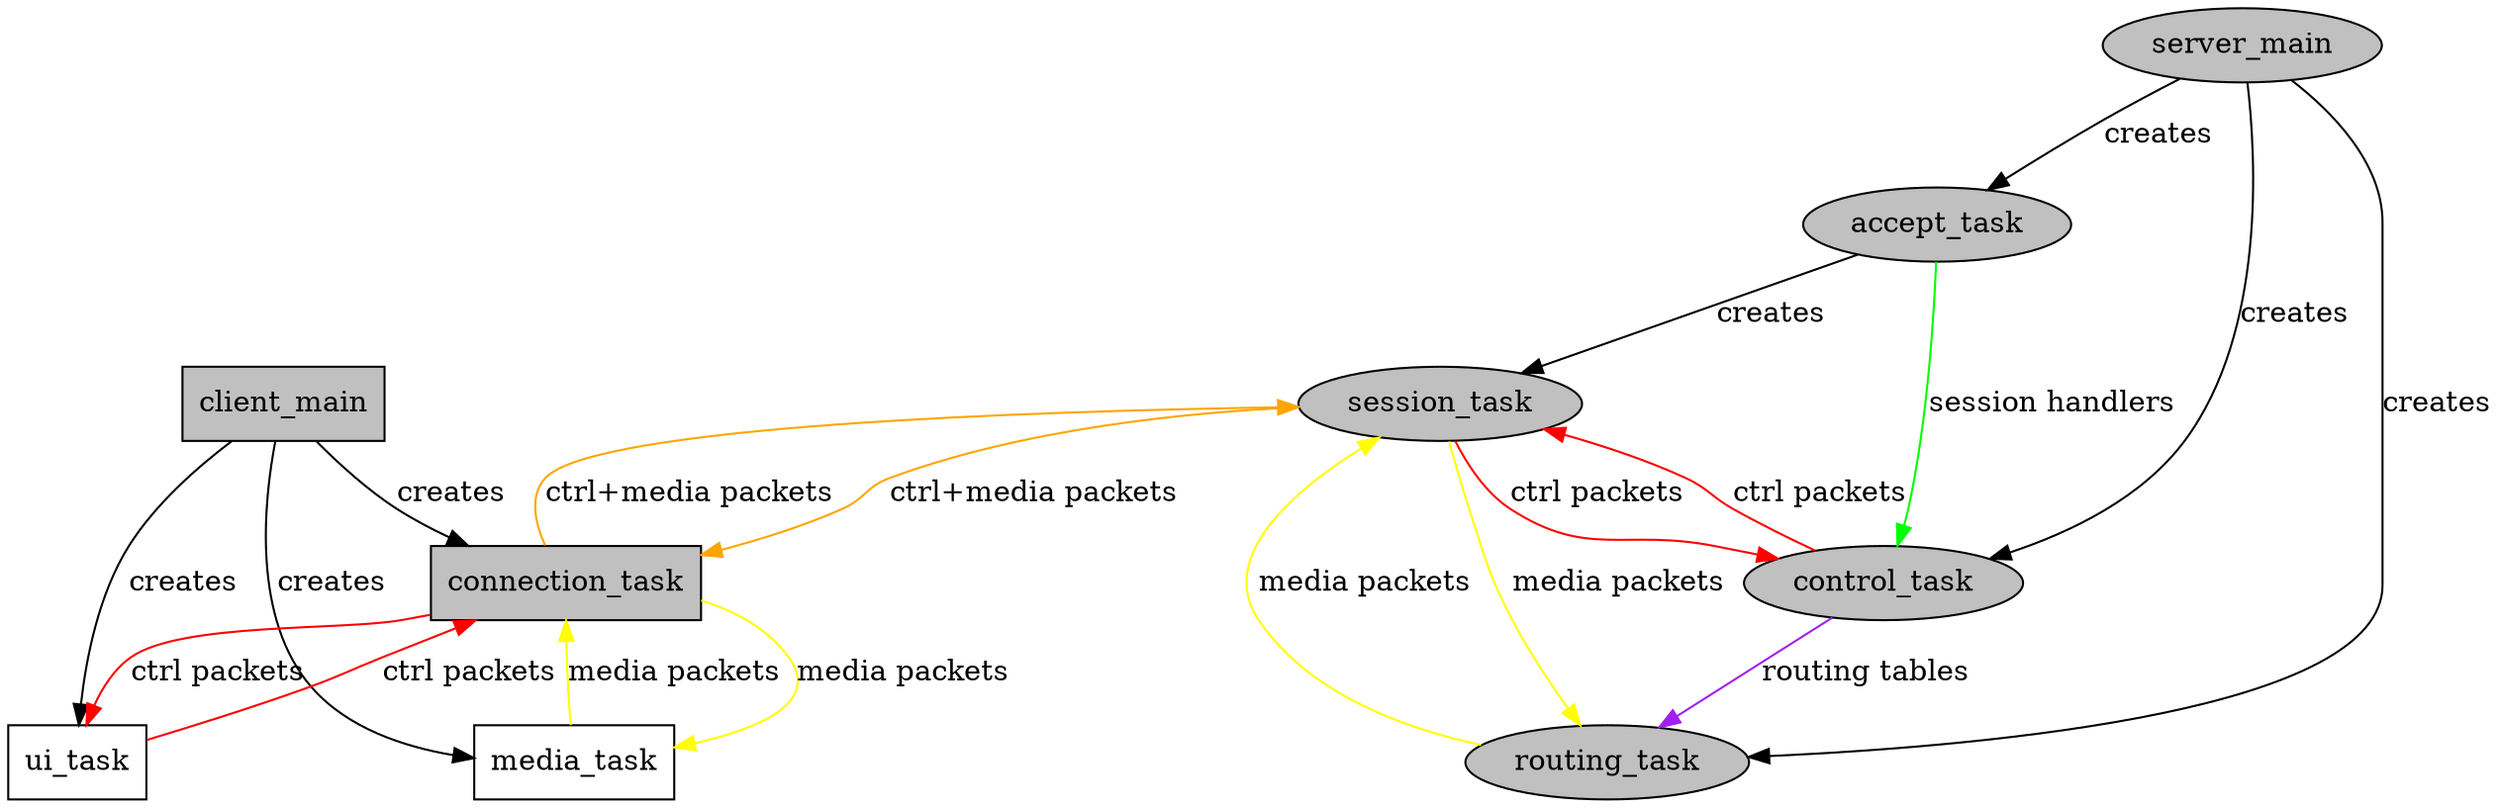 // vim: tw=0

digraph stammer {
	// server-side tasks
	server_main [style=filled, fillcolor=grey];
	accept_task [style=filled, fillcolor=grey];
	session_task [style=filled, fillcolor=grey];
	control_task [style=filled, fillcolor=grey];
	routing_task [style=filled, fillcolor=grey];

	// client-side tasks
	client_main [shape=rectangle, style=filled, fillcolor=grey];
	connection_task [shape=rectangle, style=filled, fillcolor=grey];
	media_task [shape=rectangle];
	ui_task [shape=rectangle];

	server_main -> {accept_task control_task routing_task} [label="creates"];
	accept_task -> session_task [label="creates"];

	accept_task -> control_task [color=green, label="session handlers"];
	control_task -> routing_task [color=purple, label="routing tables"];

	session_task -> control_task [color=red, label="ctrl packets"];
	control_task -> session_task [color=red, label="ctrl packets"];

	session_task -> routing_task [color=yellow, label="media packets"];
	routing_task -> session_task [color=yellow, label="media packets"];

	client_main -> {connection_task media_task ui_task} [label="creates"];
	session_task -> connection_task [color=orange, label="ctrl+media packets"];
	connection_task -> session_task [color=orange, label="ctrl+media packets"];

	connection_task -> ui_task [color=red, label="ctrl packets"];
	ui_task -> connection_task [color=red, label="ctrl packets"];

	connection_task -> media_task [color=yellow, label="media packets"];
	media_task -> connection_task [color=yellow, label="media packets"];
}
